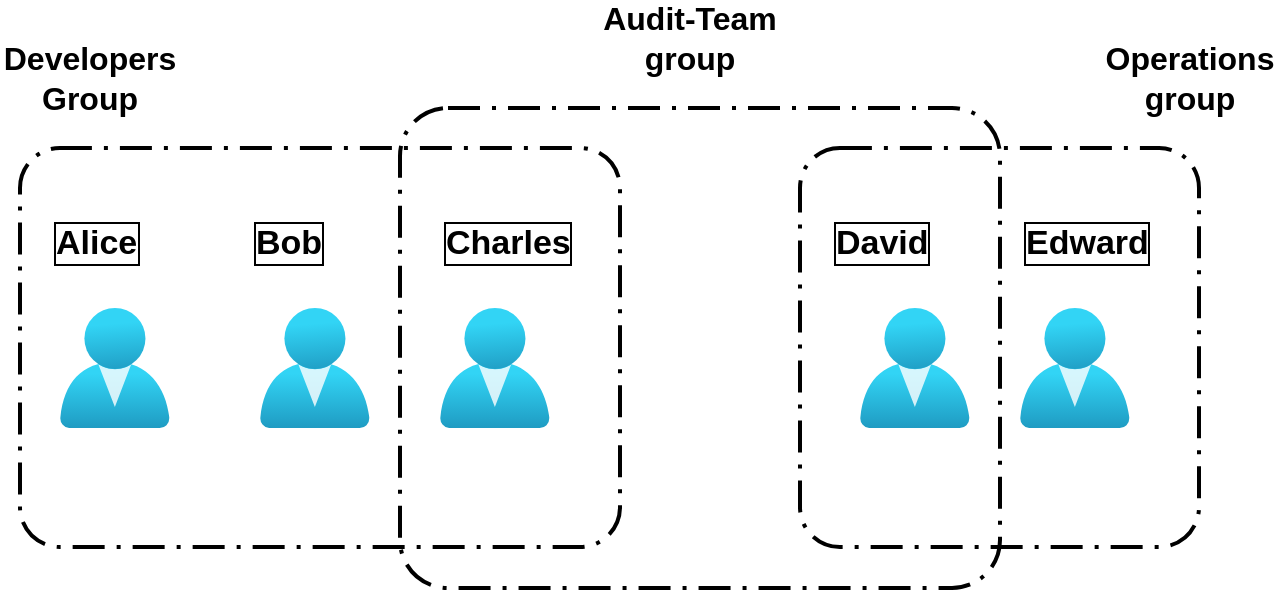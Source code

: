 <mxfile version="22.1.16" type="device">
  <diagram name="Page-1" id="M8xeHj-jTjxb3h2-juEe">
    <mxGraphModel dx="864" dy="516" grid="1" gridSize="10" guides="1" tooltips="1" connect="1" arrows="1" fold="1" page="1" pageScale="1" pageWidth="850" pageHeight="1100" math="0" shadow="0">
      <root>
        <mxCell id="0" />
        <mxCell id="1" parent="0" />
        <mxCell id="hl20N4xaHZgLKk7n9Kkz-1" value="" style="image;aspect=fixed;html=1;points=[];align=center;fontSize=12;image=img/lib/azure2/identity/Users.svg;" vertex="1" parent="1">
          <mxGeometry x="40" y="220" width="54.86" height="60" as="geometry" />
        </mxCell>
        <mxCell id="hl20N4xaHZgLKk7n9Kkz-2" value="" style="image;aspect=fixed;html=1;points=[];align=center;fontSize=12;image=img/lib/azure2/identity/Users.svg;" vertex="1" parent="1">
          <mxGeometry x="140" y="220" width="54.86" height="60" as="geometry" />
        </mxCell>
        <mxCell id="hl20N4xaHZgLKk7n9Kkz-10" value="" style="image;aspect=fixed;html=1;points=[];align=center;fontSize=12;image=img/lib/azure2/identity/Users.svg;" vertex="1" parent="1">
          <mxGeometry x="230" y="220" width="54.86" height="60" as="geometry" />
        </mxCell>
        <mxCell id="hl20N4xaHZgLKk7n9Kkz-11" value="" style="image;aspect=fixed;html=1;points=[];align=center;fontSize=12;image=img/lib/azure2/identity/Users.svg;" vertex="1" parent="1">
          <mxGeometry x="440" y="220" width="54.86" height="60" as="geometry" />
        </mxCell>
        <mxCell id="hl20N4xaHZgLKk7n9Kkz-13" value="" style="image;aspect=fixed;html=1;points=[];align=center;fontSize=12;image=img/lib/azure2/identity/Users.svg;" vertex="1" parent="1">
          <mxGeometry x="520" y="220" width="54.86" height="60" as="geometry" />
        </mxCell>
        <mxCell id="hl20N4xaHZgLKk7n9Kkz-20" value="Edward" style="text;whiteSpace=wrap;html=1;fontStyle=1;labelBorderColor=default;fontSize=17;" vertex="1" parent="1">
          <mxGeometry x="520" y="170" width="60" height="40" as="geometry" />
        </mxCell>
        <mxCell id="hl20N4xaHZgLKk7n9Kkz-21" value="David" style="text;whiteSpace=wrap;html=1;fontStyle=1;labelBorderColor=default;fontSize=17;" vertex="1" parent="1">
          <mxGeometry x="425" y="170" width="60" height="40" as="geometry" />
        </mxCell>
        <mxCell id="hl20N4xaHZgLKk7n9Kkz-22" value="Charles" style="text;whiteSpace=wrap;html=1;fontStyle=1;labelBorderColor=default;fontSize=17;" vertex="1" parent="1">
          <mxGeometry x="230" y="170" width="80" height="40" as="geometry" />
        </mxCell>
        <mxCell id="hl20N4xaHZgLKk7n9Kkz-23" value="Bob" style="text;whiteSpace=wrap;html=1;fontStyle=1;labelBorderColor=default;fontSize=17;" vertex="1" parent="1">
          <mxGeometry x="134.86" y="170" width="55.14" height="40" as="geometry" />
        </mxCell>
        <mxCell id="hl20N4xaHZgLKk7n9Kkz-24" value="Alice" style="text;whiteSpace=wrap;html=1;fontStyle=1;labelBorderColor=default;fontSize=17;" vertex="1" parent="1">
          <mxGeometry x="34.86" y="170" width="55.14" height="40" as="geometry" />
        </mxCell>
        <mxCell id="hl20N4xaHZgLKk7n9Kkz-25" value="" style="rounded=1;arcSize=10;dashed=1;fillColor=none;gradientColor=none;dashPattern=8 3 1 3;strokeWidth=2;" vertex="1" parent="1">
          <mxGeometry x="20" y="140" width="300" height="199.5" as="geometry" />
        </mxCell>
        <mxCell id="hl20N4xaHZgLKk7n9Kkz-26" value="Developers Group" style="text;html=1;strokeColor=none;fillColor=none;align=center;verticalAlign=middle;whiteSpace=wrap;rounded=0;fontStyle=1;fontSize=16;labelBackgroundColor=default;" vertex="1" parent="1">
          <mxGeometry x="10" y="90" width="90" height="30" as="geometry" />
        </mxCell>
        <mxCell id="hl20N4xaHZgLKk7n9Kkz-27" value="" style="rounded=1;arcSize=10;dashed=1;fillColor=none;gradientColor=none;dashPattern=8 3 1 3;strokeWidth=2;" vertex="1" parent="1">
          <mxGeometry x="410" y="140" width="199.5" height="199.5" as="geometry" />
        </mxCell>
        <mxCell id="hl20N4xaHZgLKk7n9Kkz-29" value="Operations group" style="text;html=1;strokeColor=none;fillColor=none;align=center;verticalAlign=middle;whiteSpace=wrap;rounded=0;fontStyle=1;fontSize=16;labelBackgroundColor=default;" vertex="1" parent="1">
          <mxGeometry x="560" y="90" width="90" height="30" as="geometry" />
        </mxCell>
        <mxCell id="hl20N4xaHZgLKk7n9Kkz-30" value="Audit-Team group" style="text;html=1;strokeColor=none;fillColor=none;align=center;verticalAlign=middle;whiteSpace=wrap;rounded=0;fontStyle=1;fontSize=16;labelBackgroundColor=default;" vertex="1" parent="1">
          <mxGeometry x="310" y="70" width="90" height="30" as="geometry" />
        </mxCell>
        <mxCell id="hl20N4xaHZgLKk7n9Kkz-31" value="" style="rounded=1;arcSize=10;dashed=1;fillColor=none;gradientColor=none;dashPattern=8 3 1 3;strokeWidth=2;" vertex="1" parent="1">
          <mxGeometry x="210" y="120" width="300" height="240" as="geometry" />
        </mxCell>
      </root>
    </mxGraphModel>
  </diagram>
</mxfile>
